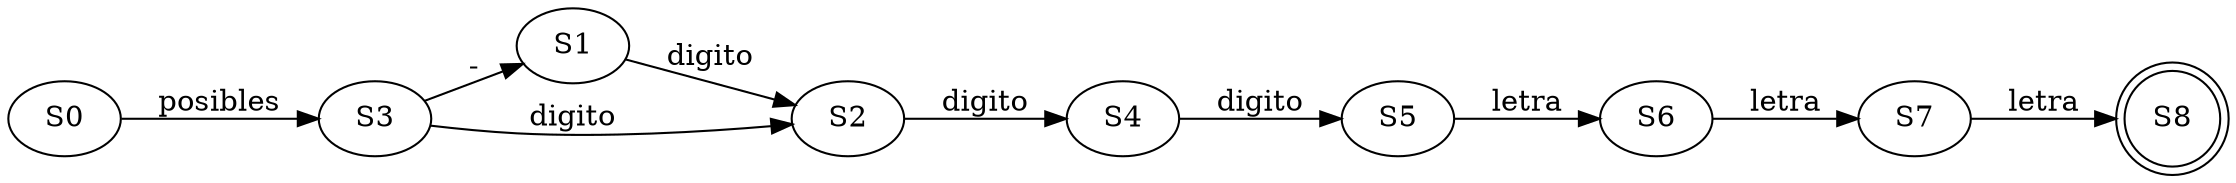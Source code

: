 digraph G {
	rankdir=LR
	S0 -> S3 [label="posibles"]	S1 -> S2 [label="digito"]	S2 -> S4 [label="digito"]	S3 -> S2 [label="digito"]	S3 -> S1 [label="-"]	S4 -> S5 [label="digito"]	S5 -> S6 [label="letra"]	S6 -> S7 [label="letra"]	S7 -> S8 [label="letra"]	S8 [shape="doublecircle"]
}